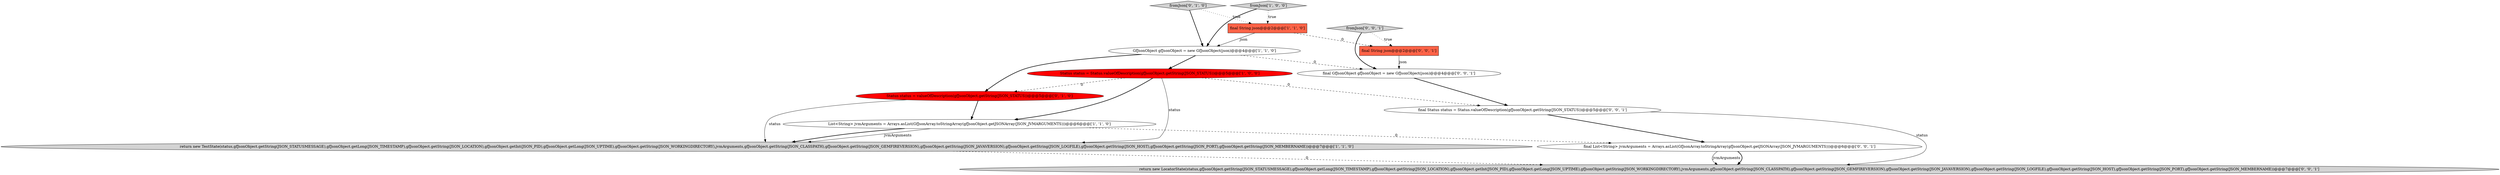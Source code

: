 digraph {
1 [style = filled, label = "GfJsonObject gfJsonObject = new GfJsonObject(json)@@@4@@@['1', '1', '0']", fillcolor = white, shape = ellipse image = "AAA0AAABBB1BBB"];
6 [style = filled, label = "fromJson['0', '1', '0']", fillcolor = lightgray, shape = diamond image = "AAA0AAABBB2BBB"];
11 [style = filled, label = "final Status status = Status.valueOfDescription(gfJsonObject.getString(JSON_STATUS))@@@5@@@['0', '0', '1']", fillcolor = white, shape = ellipse image = "AAA0AAABBB3BBB"];
7 [style = filled, label = "Status status = valueOfDescription(gfJsonObject.getString(JSON_STATUS))@@@5@@@['0', '1', '0']", fillcolor = red, shape = ellipse image = "AAA1AAABBB2BBB"];
3 [style = filled, label = "fromJson['1', '0', '0']", fillcolor = lightgray, shape = diamond image = "AAA0AAABBB1BBB"];
10 [style = filled, label = "fromJson['0', '0', '1']", fillcolor = lightgray, shape = diamond image = "AAA0AAABBB3BBB"];
4 [style = filled, label = "Status status = Status.valueOfDescription(gfJsonObject.getString(JSON_STATUS))@@@5@@@['1', '0', '0']", fillcolor = red, shape = ellipse image = "AAA1AAABBB1BBB"];
12 [style = filled, label = "final List<String> jvmArguments = Arrays.asList(GfJsonArray.toStringArray(gfJsonObject.getJSONArray(JSON_JVMARGUMENTS)))@@@6@@@['0', '0', '1']", fillcolor = white, shape = ellipse image = "AAA0AAABBB3BBB"];
0 [style = filled, label = "List<String> jvmArguments = Arrays.asList(GfJsonArray.toStringArray(gfJsonObject.getJSONArray(JSON_JVMARGUMENTS)))@@@6@@@['1', '1', '0']", fillcolor = white, shape = ellipse image = "AAA0AAABBB1BBB"];
9 [style = filled, label = "final String json@@@2@@@['0', '0', '1']", fillcolor = tomato, shape = box image = "AAA0AAABBB3BBB"];
8 [style = filled, label = "final GfJsonObject gfJsonObject = new GfJsonObject(json)@@@4@@@['0', '0', '1']", fillcolor = white, shape = ellipse image = "AAA0AAABBB3BBB"];
13 [style = filled, label = "return new LocatorState(status,gfJsonObject.getString(JSON_STATUSMESSAGE),gfJsonObject.getLong(JSON_TIMESTAMP),gfJsonObject.getString(JSON_LOCATION),gfJsonObject.getInt(JSON_PID),gfJsonObject.getLong(JSON_UPTIME),gfJsonObject.getString(JSON_WORKINGDIRECTORY),jvmArguments,gfJsonObject.getString(JSON_CLASSPATH),gfJsonObject.getString(JSON_GEMFIREVERSION),gfJsonObject.getString(JSON_JAVAVERSION),gfJsonObject.getString(JSON_LOGFILE),gfJsonObject.getString(JSON_HOST),gfJsonObject.getString(JSON_PORT),gfJsonObject.getString(JSON_MEMBERNAME))@@@7@@@['0', '0', '1']", fillcolor = lightgray, shape = ellipse image = "AAA0AAABBB3BBB"];
2 [style = filled, label = "final String json@@@2@@@['1', '1', '0']", fillcolor = tomato, shape = box image = "AAA0AAABBB1BBB"];
5 [style = filled, label = "return new TestState(status,gfJsonObject.getString(JSON_STATUSMESSAGE),gfJsonObject.getLong(JSON_TIMESTAMP),gfJsonObject.getString(JSON_LOCATION),gfJsonObject.getInt(JSON_PID),gfJsonObject.getLong(JSON_UPTIME),gfJsonObject.getString(JSON_WORKINGDIRECTORY),jvmArguments,gfJsonObject.getString(JSON_CLASSPATH),gfJsonObject.getString(JSON_GEMFIREVERSION),gfJsonObject.getString(JSON_JAVAVERSION),gfJsonObject.getString(JSON_LOGFILE),gfJsonObject.getString(JSON_HOST),gfJsonObject.getString(JSON_PORT),gfJsonObject.getString(JSON_MEMBERNAME))@@@7@@@['1', '1', '0']", fillcolor = lightgray, shape = ellipse image = "AAA0AAABBB1BBB"];
5->13 [style = dashed, label="0"];
1->4 [style = bold, label=""];
4->5 [style = solid, label="status"];
7->5 [style = solid, label="status"];
3->1 [style = bold, label=""];
0->5 [style = solid, label="jvmArguments"];
7->0 [style = bold, label=""];
11->12 [style = bold, label=""];
0->12 [style = dashed, label="0"];
10->9 [style = dotted, label="true"];
1->7 [style = bold, label=""];
4->0 [style = bold, label=""];
6->1 [style = bold, label=""];
12->13 [style = bold, label=""];
9->8 [style = solid, label="json"];
6->2 [style = dotted, label="true"];
10->8 [style = bold, label=""];
12->13 [style = solid, label="jvmArguments"];
4->7 [style = dashed, label="0"];
2->9 [style = dashed, label="0"];
1->8 [style = dashed, label="0"];
4->11 [style = dashed, label="0"];
2->1 [style = solid, label="json"];
8->11 [style = bold, label=""];
11->13 [style = solid, label="status"];
3->2 [style = dotted, label="true"];
0->5 [style = bold, label=""];
}
